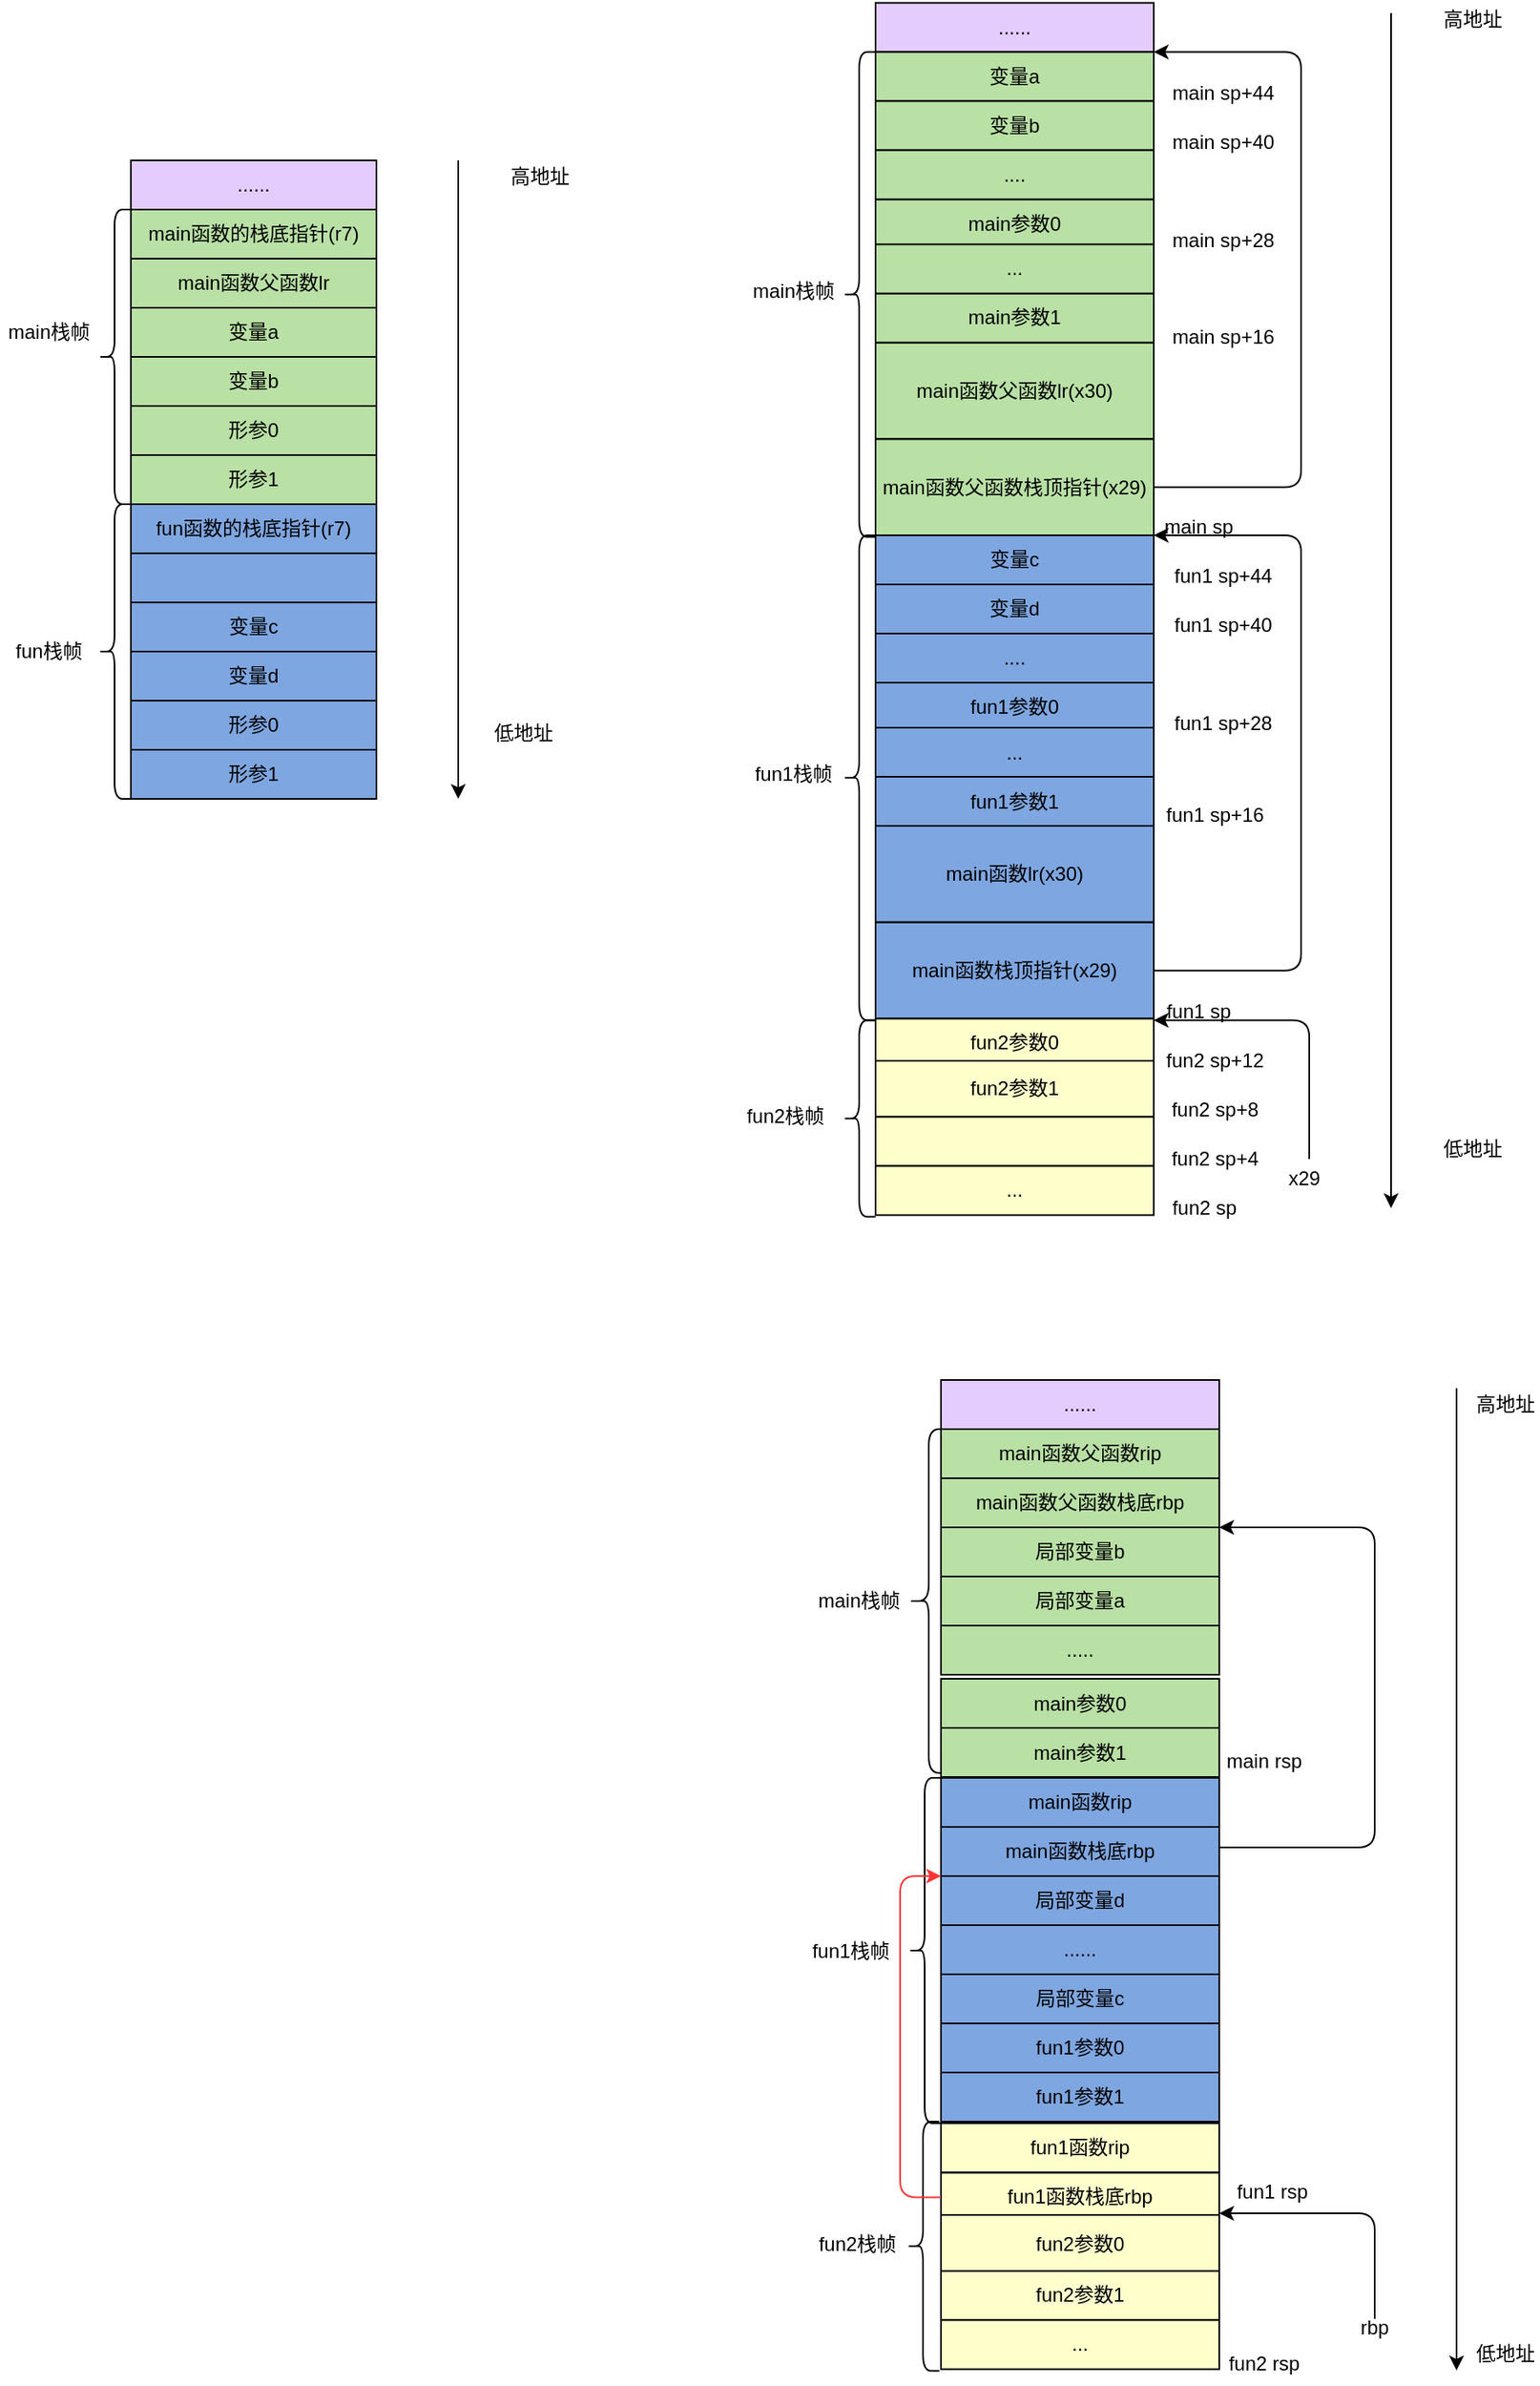 <mxfile version="14.7.8" type="github">
  <diagram id="mjatXQhWCeuVbCF4igxy" name="Page-1">
    <mxGraphModel dx="1185" dy="635" grid="1" gridSize="10" guides="1" tooltips="1" connect="1" arrows="1" fold="1" page="1" pageScale="1" pageWidth="827" pageHeight="1169" math="0" shadow="0">
      <root>
        <mxCell id="0" />
        <mxCell id="1" parent="0" />
        <mxCell id="XEsbzcuqn403GBl8sRR0-1" value="main函数的栈底指针(r7)" style="rounded=0;whiteSpace=wrap;html=1;fillColor=#B9E0A5;" parent="1" vertex="1">
          <mxGeometry x="250" y="200" width="150" height="30" as="geometry" />
        </mxCell>
        <mxCell id="XEsbzcuqn403GBl8sRR0-8" value="......" style="rounded=0;whiteSpace=wrap;html=1;fillColor=#E5CCFF;" parent="1" vertex="1">
          <mxGeometry x="250" y="170" width="150" height="30" as="geometry" />
        </mxCell>
        <mxCell id="XEsbzcuqn403GBl8sRR0-11" value="main函数父函数lr" style="rounded=0;whiteSpace=wrap;html=1;fillColor=#B9E0A5;" parent="1" vertex="1">
          <mxGeometry x="250" y="230" width="150" height="30" as="geometry" />
        </mxCell>
        <mxCell id="XEsbzcuqn403GBl8sRR0-12" value="变量a" style="rounded=0;whiteSpace=wrap;html=1;fillColor=#B9E0A5;" parent="1" vertex="1">
          <mxGeometry x="250" y="260" width="150" height="30" as="geometry" />
        </mxCell>
        <mxCell id="XEsbzcuqn403GBl8sRR0-13" value="变量b" style="rounded=0;whiteSpace=wrap;html=1;fillColor=#B9E0A5;" parent="1" vertex="1">
          <mxGeometry x="250" y="290" width="150" height="30" as="geometry" />
        </mxCell>
        <mxCell id="XEsbzcuqn403GBl8sRR0-14" value="形参0" style="rounded=0;whiteSpace=wrap;html=1;fillColor=#B9E0A5;" parent="1" vertex="1">
          <mxGeometry x="250" y="320" width="150" height="30" as="geometry" />
        </mxCell>
        <mxCell id="XEsbzcuqn403GBl8sRR0-15" value="形参1" style="rounded=0;whiteSpace=wrap;html=1;fillColor=#B9E0A5;" parent="1" vertex="1">
          <mxGeometry x="250" y="350" width="150" height="30" as="geometry" />
        </mxCell>
        <mxCell id="XEsbzcuqn403GBl8sRR0-16" value="变量c" style="rounded=0;whiteSpace=wrap;html=1;fillColor=#7EA6E0;" parent="1" vertex="1">
          <mxGeometry x="250" y="440" width="150" height="30" as="geometry" />
        </mxCell>
        <mxCell id="XEsbzcuqn403GBl8sRR0-18" value="fun函数的栈底指针(r7)" style="rounded=0;whiteSpace=wrap;html=1;fillColor=#7EA6E0;" parent="1" vertex="1">
          <mxGeometry x="250" y="380" width="150" height="30" as="geometry" />
        </mxCell>
        <mxCell id="XEsbzcuqn403GBl8sRR0-19" value="变量d" style="rounded=0;whiteSpace=wrap;html=1;fillColor=#7EA6E0;" parent="1" vertex="1">
          <mxGeometry x="250" y="470" width="150" height="30" as="geometry" />
        </mxCell>
        <mxCell id="XEsbzcuqn403GBl8sRR0-20" value="形参0" style="rounded=0;whiteSpace=wrap;html=1;fillColor=#7EA6E0;" parent="1" vertex="1">
          <mxGeometry x="250" y="500" width="150" height="30" as="geometry" />
        </mxCell>
        <mxCell id="XEsbzcuqn403GBl8sRR0-21" value="形参1" style="rounded=0;whiteSpace=wrap;html=1;fillColor=#7EA6E0;" parent="1" vertex="1">
          <mxGeometry x="250" y="530" width="150" height="30" as="geometry" />
        </mxCell>
        <mxCell id="XEsbzcuqn403GBl8sRR0-24" value="" style="endArrow=classic;html=1;" parent="1" edge="1">
          <mxGeometry width="50" height="50" relative="1" as="geometry">
            <mxPoint x="450" y="170" as="sourcePoint" />
            <mxPoint x="450" y="560" as="targetPoint" />
          </mxGeometry>
        </mxCell>
        <mxCell id="XEsbzcuqn403GBl8sRR0-25" value="高地址" style="text;html=1;strokeColor=none;fillColor=none;align=center;verticalAlign=middle;whiteSpace=wrap;rounded=0;" parent="1" vertex="1">
          <mxGeometry x="480" y="170" width="40" height="20" as="geometry" />
        </mxCell>
        <mxCell id="XEsbzcuqn403GBl8sRR0-26" value="低地址" style="text;html=1;strokeColor=none;fillColor=none;align=center;verticalAlign=middle;whiteSpace=wrap;rounded=0;" parent="1" vertex="1">
          <mxGeometry x="470" y="510" width="40" height="20" as="geometry" />
        </mxCell>
        <mxCell id="XEsbzcuqn403GBl8sRR0-27" value="" style="rounded=0;whiteSpace=wrap;html=1;fillColor=#7EA6E0;" parent="1" vertex="1">
          <mxGeometry x="250" y="410" width="150" height="30" as="geometry" />
        </mxCell>
        <mxCell id="XEsbzcuqn403GBl8sRR0-30" value="main栈帧" style="text;html=1;strokeColor=none;fillColor=none;align=center;verticalAlign=middle;whiteSpace=wrap;rounded=0;" parent="1" vertex="1">
          <mxGeometry x="170" y="265" width="60" height="20" as="geometry" />
        </mxCell>
        <mxCell id="XEsbzcuqn403GBl8sRR0-31" value="fun栈帧" style="text;html=1;strokeColor=none;fillColor=none;align=center;verticalAlign=middle;whiteSpace=wrap;rounded=0;" parent="1" vertex="1">
          <mxGeometry x="170" y="460" width="60" height="20" as="geometry" />
        </mxCell>
        <mxCell id="XEsbzcuqn403GBl8sRR0-33" value="" style="shape=curlyBracket;whiteSpace=wrap;html=1;rounded=1;fillColor=#7EA6E0;" parent="1" vertex="1">
          <mxGeometry x="230" y="200" width="20" height="180" as="geometry" />
        </mxCell>
        <mxCell id="XEsbzcuqn403GBl8sRR0-35" value="" style="shape=curlyBracket;whiteSpace=wrap;html=1;rounded=1;fillColor=#7EA6E0;" parent="1" vertex="1">
          <mxGeometry x="230" y="380" width="20" height="180" as="geometry" />
        </mxCell>
        <mxCell id="XEsbzcuqn403GBl8sRR0-38" value="......" style="rounded=0;whiteSpace=wrap;html=1;fillColor=#E5CCFF;" parent="1" vertex="1">
          <mxGeometry x="705" y="73.75" width="170" height="30" as="geometry" />
        </mxCell>
        <mxCell id="XEsbzcuqn403GBl8sRR0-41" value="main参数0" style="rounded=0;whiteSpace=wrap;html=1;fillColor=#B9E0A5;" parent="1" vertex="1">
          <mxGeometry x="705" y="193.75" width="170" height="30" as="geometry" />
        </mxCell>
        <mxCell id="XEsbzcuqn403GBl8sRR0-42" value="&lt;span&gt;main函数父函数lr(x30)&lt;/span&gt;" style="rounded=0;whiteSpace=wrap;html=1;fillColor=#B9E0A5;" parent="1" vertex="1">
          <mxGeometry x="705" y="281.25" width="170" height="58.75" as="geometry" />
        </mxCell>
        <mxCell id="XEsbzcuqn403GBl8sRR0-43" value="main函数父函数栈顶指针(x29)" style="rounded=0;whiteSpace=wrap;html=1;fillColor=#B9E0A5;" parent="1" vertex="1">
          <mxGeometry x="705" y="340.25" width="170" height="58.75" as="geometry" />
        </mxCell>
        <mxCell id="XEsbzcuqn403GBl8sRR0-49" value="" style="endArrow=classic;html=1;" parent="1" edge="1">
          <mxGeometry width="50" height="50" relative="1" as="geometry">
            <mxPoint x="1020" y="80" as="sourcePoint" />
            <mxPoint x="1020" y="810" as="targetPoint" />
          </mxGeometry>
        </mxCell>
        <mxCell id="XEsbzcuqn403GBl8sRR0-50" value="高地址" style="text;html=1;strokeColor=none;fillColor=none;align=center;verticalAlign=middle;whiteSpace=wrap;rounded=0;" parent="1" vertex="1">
          <mxGeometry x="1050" y="73.75" width="40" height="20" as="geometry" />
        </mxCell>
        <mxCell id="XEsbzcuqn403GBl8sRR0-51" value="低地址" style="text;html=1;strokeColor=none;fillColor=none;align=center;verticalAlign=middle;whiteSpace=wrap;rounded=0;" parent="1" vertex="1">
          <mxGeometry x="1050" y="764.25" width="40" height="20" as="geometry" />
        </mxCell>
        <mxCell id="XEsbzcuqn403GBl8sRR0-53" value="main栈帧" style="text;html=1;strokeColor=none;fillColor=none;align=center;verticalAlign=middle;whiteSpace=wrap;rounded=0;" parent="1" vertex="1">
          <mxGeometry x="625" y="240" width="60" height="20" as="geometry" />
        </mxCell>
        <mxCell id="XEsbzcuqn403GBl8sRR0-55" value="" style="shape=curlyBracket;whiteSpace=wrap;html=1;rounded=1;fillColor=#7EA6E0;" parent="1" vertex="1">
          <mxGeometry x="685" y="103.75" width="20" height="296.25" as="geometry" />
        </mxCell>
        <mxCell id="XEsbzcuqn403GBl8sRR0-57" value="main sp" style="text;html=1;strokeColor=none;fillColor=none;align=center;verticalAlign=middle;whiteSpace=wrap;rounded=0;" parent="1" vertex="1">
          <mxGeometry x="875" y="384" width="55" height="20" as="geometry" />
        </mxCell>
        <mxCell id="XEsbzcuqn403GBl8sRR0-59" value="main sp+28" style="text;html=1;strokeColor=none;fillColor=none;align=center;verticalAlign=middle;whiteSpace=wrap;rounded=0;" parent="1" vertex="1">
          <mxGeometry x="885" y="208.75" width="65" height="20" as="geometry" />
        </mxCell>
        <mxCell id="XEsbzcuqn403GBl8sRR0-60" value="main参数1" style="rounded=0;whiteSpace=wrap;html=1;fillColor=#B9E0A5;" parent="1" vertex="1">
          <mxGeometry x="705" y="251.25" width="170" height="30" as="geometry" />
        </mxCell>
        <mxCell id="XEsbzcuqn403GBl8sRR0-61" value="main sp+16" style="text;html=1;strokeColor=none;fillColor=none;align=center;verticalAlign=middle;whiteSpace=wrap;rounded=0;" parent="1" vertex="1">
          <mxGeometry x="885" y="266.25" width="65" height="23.75" as="geometry" />
        </mxCell>
        <mxCell id="XEsbzcuqn403GBl8sRR0-62" value="..." style="rounded=0;whiteSpace=wrap;html=1;fillColor=#B9E0A5;" parent="1" vertex="1">
          <mxGeometry x="705" y="221.25" width="170" height="30" as="geometry" />
        </mxCell>
        <mxCell id="XEsbzcuqn403GBl8sRR0-63" value="变量a" style="rounded=0;whiteSpace=wrap;html=1;fillColor=#B9E0A5;" parent="1" vertex="1">
          <mxGeometry x="705" y="103.75" width="170" height="30" as="geometry" />
        </mxCell>
        <mxCell id="XEsbzcuqn403GBl8sRR0-64" value="main sp+44" style="text;html=1;strokeColor=none;fillColor=none;align=center;verticalAlign=middle;whiteSpace=wrap;rounded=0;" parent="1" vertex="1">
          <mxGeometry x="885" y="118.75" width="65" height="20" as="geometry" />
        </mxCell>
        <mxCell id="XEsbzcuqn403GBl8sRR0-65" value="变量b" style="rounded=0;whiteSpace=wrap;html=1;fillColor=#B9E0A5;" parent="1" vertex="1">
          <mxGeometry x="705" y="133.75" width="170" height="30" as="geometry" />
        </mxCell>
        <mxCell id="XEsbzcuqn403GBl8sRR0-66" value="main sp+40" style="text;html=1;strokeColor=none;fillColor=none;align=center;verticalAlign=middle;whiteSpace=wrap;rounded=0;" parent="1" vertex="1">
          <mxGeometry x="885" y="148.75" width="65" height="20" as="geometry" />
        </mxCell>
        <mxCell id="XEsbzcuqn403GBl8sRR0-67" value="...." style="rounded=0;whiteSpace=wrap;html=1;fillColor=#B9E0A5;" parent="1" vertex="1">
          <mxGeometry x="705" y="163.75" width="170" height="30" as="geometry" />
        </mxCell>
        <mxCell id="XEsbzcuqn403GBl8sRR0-68" value="" style="edgeStyle=elbowEdgeStyle;elbow=horizontal;endArrow=classic;html=1;entryX=1;entryY=0;entryDx=0;entryDy=0;exitX=1;exitY=0.5;exitDx=0;exitDy=0;" parent="1" source="XEsbzcuqn403GBl8sRR0-43" target="XEsbzcuqn403GBl8sRR0-63" edge="1">
          <mxGeometry width="50" height="50" relative="1" as="geometry">
            <mxPoint x="875" y="321.25" as="sourcePoint" />
            <mxPoint x="995" y="111.25" as="targetPoint" />
            <Array as="points">
              <mxPoint x="965" y="221.25" />
            </Array>
          </mxGeometry>
        </mxCell>
        <mxCell id="XEsbzcuqn403GBl8sRR0-71" value="fun1参数0" style="rounded=0;whiteSpace=wrap;html=1;fillColor=#7EA6E0;" parent="1" vertex="1">
          <mxGeometry x="705" y="489" width="170" height="30" as="geometry" />
        </mxCell>
        <mxCell id="XEsbzcuqn403GBl8sRR0-72" value="&lt;span&gt;main函数lr(x30)&lt;/span&gt;" style="rounded=0;whiteSpace=wrap;html=1;fillColor=#7EA6E0;" parent="1" vertex="1">
          <mxGeometry x="705" y="576.5" width="170" height="58.75" as="geometry" />
        </mxCell>
        <mxCell id="XEsbzcuqn403GBl8sRR0-73" value="main函数栈顶指针(x29)" style="rounded=0;whiteSpace=wrap;html=1;fillColor=#7EA6E0;" parent="1" vertex="1">
          <mxGeometry x="705" y="635.5" width="170" height="58.75" as="geometry" />
        </mxCell>
        <mxCell id="XEsbzcuqn403GBl8sRR0-74" value="fun1栈帧" style="text;html=1;strokeColor=none;fillColor=none;align=center;verticalAlign=middle;whiteSpace=wrap;rounded=0;" parent="1" vertex="1">
          <mxGeometry x="625" y="535.25" width="60" height="20" as="geometry" />
        </mxCell>
        <mxCell id="XEsbzcuqn403GBl8sRR0-75" value="" style="shape=curlyBracket;whiteSpace=wrap;html=1;rounded=1;fillColor=#7EA6E0;" parent="1" vertex="1">
          <mxGeometry x="685" y="399" width="20" height="296.25" as="geometry" />
        </mxCell>
        <mxCell id="XEsbzcuqn403GBl8sRR0-76" value="fun1 sp" style="text;html=1;strokeColor=none;fillColor=none;align=center;verticalAlign=middle;whiteSpace=wrap;rounded=0;" parent="1" vertex="1">
          <mxGeometry x="875" y="680.25" width="55" height="20" as="geometry" />
        </mxCell>
        <mxCell id="XEsbzcuqn403GBl8sRR0-77" value="fun1 sp+28" style="text;html=1;strokeColor=none;fillColor=none;align=center;verticalAlign=middle;whiteSpace=wrap;rounded=0;" parent="1" vertex="1">
          <mxGeometry x="885" y="504" width="65" height="20" as="geometry" />
        </mxCell>
        <mxCell id="XEsbzcuqn403GBl8sRR0-78" value="fun1参数1" style="rounded=0;whiteSpace=wrap;html=1;fillColor=#7EA6E0;" parent="1" vertex="1">
          <mxGeometry x="705" y="546.5" width="170" height="30" as="geometry" />
        </mxCell>
        <mxCell id="XEsbzcuqn403GBl8sRR0-79" value="fun1 sp+16" style="text;html=1;strokeColor=none;fillColor=none;align=center;verticalAlign=middle;whiteSpace=wrap;rounded=0;" parent="1" vertex="1">
          <mxGeometry x="875" y="560" width="75" height="20" as="geometry" />
        </mxCell>
        <mxCell id="XEsbzcuqn403GBl8sRR0-80" value="..." style="rounded=0;whiteSpace=wrap;html=1;fillColor=#7EA6E0;" parent="1" vertex="1">
          <mxGeometry x="705" y="516.5" width="170" height="30" as="geometry" />
        </mxCell>
        <mxCell id="XEsbzcuqn403GBl8sRR0-81" value="变量c" style="rounded=0;whiteSpace=wrap;html=1;fillColor=#7EA6E0;" parent="1" vertex="1">
          <mxGeometry x="705" y="399" width="170" height="30" as="geometry" />
        </mxCell>
        <mxCell id="XEsbzcuqn403GBl8sRR0-82" value="fun1 sp+44" style="text;html=1;strokeColor=none;fillColor=none;align=center;verticalAlign=middle;whiteSpace=wrap;rounded=0;" parent="1" vertex="1">
          <mxGeometry x="885" y="414" width="65" height="20" as="geometry" />
        </mxCell>
        <mxCell id="XEsbzcuqn403GBl8sRR0-83" value="变量d" style="rounded=0;whiteSpace=wrap;html=1;fillColor=#7EA6E0;" parent="1" vertex="1">
          <mxGeometry x="705" y="429" width="170" height="30" as="geometry" />
        </mxCell>
        <mxCell id="XEsbzcuqn403GBl8sRR0-84" value="fun1 sp+40" style="text;html=1;strokeColor=none;fillColor=none;align=center;verticalAlign=middle;whiteSpace=wrap;rounded=0;" parent="1" vertex="1">
          <mxGeometry x="885" y="444" width="65" height="20" as="geometry" />
        </mxCell>
        <mxCell id="XEsbzcuqn403GBl8sRR0-85" value="...." style="rounded=0;whiteSpace=wrap;html=1;fillColor=#7EA6E0;" parent="1" vertex="1">
          <mxGeometry x="705" y="459" width="170" height="30" as="geometry" />
        </mxCell>
        <mxCell id="XEsbzcuqn403GBl8sRR0-86" value="" style="edgeStyle=elbowEdgeStyle;elbow=horizontal;endArrow=classic;html=1;entryX=1;entryY=0;entryDx=0;entryDy=0;exitX=1;exitY=0.5;exitDx=0;exitDy=0;" parent="1" source="XEsbzcuqn403GBl8sRR0-73" target="XEsbzcuqn403GBl8sRR0-81" edge="1">
          <mxGeometry width="50" height="50" relative="1" as="geometry">
            <mxPoint x="875" y="616.5" as="sourcePoint" />
            <mxPoint x="995" y="406.5" as="targetPoint" />
            <Array as="points">
              <mxPoint x="965" y="516.5" />
            </Array>
          </mxGeometry>
        </mxCell>
        <mxCell id="XEsbzcuqn403GBl8sRR0-92" value="fun2参数0" style="rounded=0;whiteSpace=wrap;html=1;fillColor=#FFFFCC;" parent="1" vertex="1">
          <mxGeometry x="705" y="694.25" width="170" height="30" as="geometry" />
        </mxCell>
        <mxCell id="XEsbzcuqn403GBl8sRR0-93" value="fun2参数1" style="rounded=0;whiteSpace=wrap;html=1;fillColor=#FFFFCC;" parent="1" vertex="1">
          <mxGeometry x="705" y="720" width="170" height="34.25" as="geometry" />
        </mxCell>
        <mxCell id="XEsbzcuqn403GBl8sRR0-94" value="" style="rounded=0;whiteSpace=wrap;html=1;fillColor=#FFFFCC;" parent="1" vertex="1">
          <mxGeometry x="705" y="754.25" width="170" height="30" as="geometry" />
        </mxCell>
        <mxCell id="XEsbzcuqn403GBl8sRR0-97" value="..." style="rounded=0;whiteSpace=wrap;html=1;fillColor=#FFFFCC;" parent="1" vertex="1">
          <mxGeometry x="705" y="784.25" width="170" height="30" as="geometry" />
        </mxCell>
        <mxCell id="XEsbzcuqn403GBl8sRR0-100" value="fun2 sp+12" style="text;html=1;strokeColor=none;fillColor=none;align=center;verticalAlign=middle;whiteSpace=wrap;rounded=0;" parent="1" vertex="1">
          <mxGeometry x="875" y="710" width="75" height="20" as="geometry" />
        </mxCell>
        <mxCell id="XEsbzcuqn403GBl8sRR0-101" value="fun2 sp+8" style="text;html=1;strokeColor=none;fillColor=none;align=center;verticalAlign=middle;whiteSpace=wrap;rounded=0;" parent="1" vertex="1">
          <mxGeometry x="875" y="740" width="75" height="20" as="geometry" />
        </mxCell>
        <mxCell id="XEsbzcuqn403GBl8sRR0-102" value="fun2 sp+4" style="text;html=1;strokeColor=none;fillColor=none;align=center;verticalAlign=middle;whiteSpace=wrap;rounded=0;" parent="1" vertex="1">
          <mxGeometry x="875" y="770" width="75" height="20" as="geometry" />
        </mxCell>
        <mxCell id="XEsbzcuqn403GBl8sRR0-103" value="fun2 sp" style="text;html=1;strokeColor=none;fillColor=none;align=center;verticalAlign=middle;whiteSpace=wrap;rounded=0;" parent="1" vertex="1">
          <mxGeometry x="876" y="800" width="60" height="20" as="geometry" />
        </mxCell>
        <mxCell id="XEsbzcuqn403GBl8sRR0-105" value="" style="shape=curlyBracket;whiteSpace=wrap;html=1;rounded=1;fillColor=#FFFFCC;" parent="1" vertex="1">
          <mxGeometry x="685" y="695.25" width="20" height="120" as="geometry" />
        </mxCell>
        <mxCell id="XEsbzcuqn403GBl8sRR0-106" value="fun2栈帧" style="text;html=1;strokeColor=none;fillColor=none;align=center;verticalAlign=middle;whiteSpace=wrap;rounded=0;" parent="1" vertex="1">
          <mxGeometry x="620" y="744.25" width="60" height="20" as="geometry" />
        </mxCell>
        <mxCell id="XEsbzcuqn403GBl8sRR0-107" value="" style="edgeStyle=elbowEdgeStyle;elbow=horizontal;endArrow=classic;html=1;entryX=0;entryY=0.75;entryDx=0;entryDy=0;" parent="1" target="XEsbzcuqn403GBl8sRR0-76" edge="1">
          <mxGeometry width="50" height="50" relative="1" as="geometry">
            <mxPoint x="970" y="780" as="sourcePoint" />
            <mxPoint x="960" y="690" as="targetPoint" />
            <Array as="points">
              <mxPoint x="970" y="730" />
            </Array>
          </mxGeometry>
        </mxCell>
        <mxCell id="XEsbzcuqn403GBl8sRR0-108" value="x29" style="text;html=1;strokeColor=none;fillColor=none;align=center;verticalAlign=middle;whiteSpace=wrap;rounded=0;" parent="1" vertex="1">
          <mxGeometry x="937" y="782.25" width="60" height="20" as="geometry" />
        </mxCell>
        <mxCell id="XEsbzcuqn403GBl8sRR0-110" value="......" style="rounded=0;whiteSpace=wrap;html=1;fillColor=#E5CCFF;" parent="1" vertex="1">
          <mxGeometry x="745" y="915" width="170" height="30" as="geometry" />
        </mxCell>
        <mxCell id="XEsbzcuqn403GBl8sRR0-111" value="局部变量a" style="rounded=0;whiteSpace=wrap;html=1;fillColor=#B9E0A5;" parent="1" vertex="1">
          <mxGeometry x="745" y="1035" width="170" height="30" as="geometry" />
        </mxCell>
        <mxCell id="XEsbzcuqn403GBl8sRR0-114" value="" style="endArrow=classic;html=1;" parent="1" edge="1">
          <mxGeometry width="50" height="50" relative="1" as="geometry">
            <mxPoint x="1060" y="920" as="sourcePoint" />
            <mxPoint x="1060" y="1520" as="targetPoint" />
          </mxGeometry>
        </mxCell>
        <mxCell id="XEsbzcuqn403GBl8sRR0-115" value="高地址" style="text;html=1;strokeColor=none;fillColor=none;align=center;verticalAlign=middle;whiteSpace=wrap;rounded=0;" parent="1" vertex="1">
          <mxGeometry x="1070" y="920" width="40" height="20" as="geometry" />
        </mxCell>
        <mxCell id="XEsbzcuqn403GBl8sRR0-117" value="main栈帧" style="text;html=1;strokeColor=none;fillColor=none;align=center;verticalAlign=middle;whiteSpace=wrap;rounded=0;" parent="1" vertex="1">
          <mxGeometry x="665" y="1040" width="60" height="20" as="geometry" />
        </mxCell>
        <mxCell id="XEsbzcuqn403GBl8sRR0-118" value="" style="shape=curlyBracket;whiteSpace=wrap;html=1;rounded=1;fillColor=#7EA6E0;" parent="1" vertex="1">
          <mxGeometry x="725" y="945" width="25" height="210" as="geometry" />
        </mxCell>
        <mxCell id="XEsbzcuqn403GBl8sRR0-121" value="main参数1" style="rounded=0;whiteSpace=wrap;html=1;fillColor=#B9E0A5;" parent="1" vertex="1">
          <mxGeometry x="745" y="1127.5" width="170" height="30" as="geometry" />
        </mxCell>
        <mxCell id="XEsbzcuqn403GBl8sRR0-122" value="main rsp" style="text;html=1;strokeColor=none;fillColor=none;align=center;verticalAlign=middle;whiteSpace=wrap;rounded=0;" parent="1" vertex="1">
          <mxGeometry x="910" y="1136.25" width="65" height="23.75" as="geometry" />
        </mxCell>
        <mxCell id="XEsbzcuqn403GBl8sRR0-123" value="main参数0" style="rounded=0;whiteSpace=wrap;html=1;fillColor=#B9E0A5;" parent="1" vertex="1">
          <mxGeometry x="745" y="1097.5" width="170" height="30" as="geometry" />
        </mxCell>
        <mxCell id="XEsbzcuqn403GBl8sRR0-124" value="main函数父函数栈底rbp" style="rounded=0;whiteSpace=wrap;html=1;fillColor=#B9E0A5;" parent="1" vertex="1">
          <mxGeometry x="745" y="975" width="170" height="30" as="geometry" />
        </mxCell>
        <mxCell id="XEsbzcuqn403GBl8sRR0-128" value="局部变量b" style="rounded=0;whiteSpace=wrap;html=1;fillColor=#B9E0A5;" parent="1" vertex="1">
          <mxGeometry x="745" y="1005" width="170" height="30" as="geometry" />
        </mxCell>
        <mxCell id="XEsbzcuqn403GBl8sRR0-161" value="局部变量c" style="rounded=0;whiteSpace=wrap;html=1;fillColor=#7EA6E0;" parent="1" vertex="1">
          <mxGeometry x="745" y="1278" width="170" height="30" as="geometry" />
        </mxCell>
        <mxCell id="XEsbzcuqn403GBl8sRR0-164" value="main函数栈底rbp" style="rounded=0;whiteSpace=wrap;html=1;fillColor=#7EA6E0;" parent="1" vertex="1">
          <mxGeometry x="745" y="1188" width="170" height="30" as="geometry" />
        </mxCell>
        <mxCell id="XEsbzcuqn403GBl8sRR0-166" value="局部变量d" style="rounded=0;whiteSpace=wrap;html=1;fillColor=#7EA6E0;" parent="1" vertex="1">
          <mxGeometry x="745" y="1218" width="170" height="30" as="geometry" />
        </mxCell>
        <mxCell id="XEsbzcuqn403GBl8sRR0-167" value="fun1参数0" style="rounded=0;whiteSpace=wrap;html=1;fillColor=#7EA6E0;" parent="1" vertex="1">
          <mxGeometry x="745" y="1308" width="170" height="30" as="geometry" />
        </mxCell>
        <mxCell id="XEsbzcuqn403GBl8sRR0-168" value="fun1参数1" style="rounded=0;whiteSpace=wrap;html=1;fillColor=#7EA6E0;" parent="1" vertex="1">
          <mxGeometry x="745" y="1338" width="170" height="30" as="geometry" />
        </mxCell>
        <mxCell id="XEsbzcuqn403GBl8sRR0-169" value="fun1函数栈底rbp" style="rounded=0;whiteSpace=wrap;html=1;fillColor=#FFFFCC;" parent="1" vertex="1">
          <mxGeometry x="745" y="1399.25" width="170" height="30" as="geometry" />
        </mxCell>
        <mxCell id="XEsbzcuqn403GBl8sRR0-170" value="fun2参数0" style="rounded=0;whiteSpace=wrap;html=1;fillColor=#FFFFCC;" parent="1" vertex="1">
          <mxGeometry x="745" y="1425" width="170" height="36.75" as="geometry" />
        </mxCell>
        <mxCell id="XEsbzcuqn403GBl8sRR0-171" value="&lt;span&gt;fun2参数1&lt;/span&gt;" style="rounded=0;whiteSpace=wrap;html=1;fillColor=#FFFFCC;" parent="1" vertex="1">
          <mxGeometry x="745" y="1459.25" width="170" height="30" as="geometry" />
        </mxCell>
        <mxCell id="XEsbzcuqn403GBl8sRR0-172" value="..." style="rounded=0;whiteSpace=wrap;html=1;fillColor=#FFFFCC;" parent="1" vertex="1">
          <mxGeometry x="745" y="1489.25" width="170" height="30" as="geometry" />
        </mxCell>
        <mxCell id="XEsbzcuqn403GBl8sRR0-177" value="" style="shape=curlyBracket;whiteSpace=wrap;html=1;rounded=1;fillColor=#FFFFCC;" parent="1" vertex="1">
          <mxGeometry x="724" y="1368" width="20" height="152.25" as="geometry" />
        </mxCell>
        <mxCell id="XEsbzcuqn403GBl8sRR0-178" value="fun2栈帧" style="text;html=1;strokeColor=none;fillColor=none;align=center;verticalAlign=middle;whiteSpace=wrap;rounded=0;" parent="1" vertex="1">
          <mxGeometry x="664" y="1433.38" width="60" height="20" as="geometry" />
        </mxCell>
        <mxCell id="XEsbzcuqn403GBl8sRR0-179" value="" style="edgeStyle=elbowEdgeStyle;elbow=horizontal;endArrow=classic;html=1;" parent="1" edge="1">
          <mxGeometry width="50" height="50" relative="1" as="geometry">
            <mxPoint x="1010" y="1488.5" as="sourcePoint" />
            <mxPoint x="915" y="1424" as="targetPoint" />
            <Array as="points">
              <mxPoint x="1010" y="1438.5" />
            </Array>
          </mxGeometry>
        </mxCell>
        <mxCell id="XEsbzcuqn403GBl8sRR0-180" value="rbp" style="text;html=1;strokeColor=none;fillColor=none;align=center;verticalAlign=middle;whiteSpace=wrap;rounded=0;" parent="1" vertex="1">
          <mxGeometry x="980" y="1484" width="60" height="20" as="geometry" />
        </mxCell>
        <mxCell id="XEsbzcuqn403GBl8sRR0-181" value="" style="shape=curlyBracket;whiteSpace=wrap;html=1;rounded=1;fillColor=#FFFFCC;" parent="1" vertex="1">
          <mxGeometry x="725" y="1158" width="20" height="211" as="geometry" />
        </mxCell>
        <mxCell id="XEsbzcuqn403GBl8sRR0-182" value="fun1栈帧" style="text;html=1;strokeColor=none;fillColor=none;align=center;verticalAlign=middle;whiteSpace=wrap;rounded=0;" parent="1" vertex="1">
          <mxGeometry x="660" y="1253.5" width="60" height="20" as="geometry" />
        </mxCell>
        <mxCell id="XEsbzcuqn403GBl8sRR0-183" value="低地址" style="text;html=1;strokeColor=none;fillColor=none;align=center;verticalAlign=middle;whiteSpace=wrap;rounded=0;" parent="1" vertex="1">
          <mxGeometry x="1070" y="1500.25" width="40" height="20" as="geometry" />
        </mxCell>
        <mxCell id="XEsbzcuqn403GBl8sRR0-184" value="" style="edgeStyle=elbowEdgeStyle;elbow=horizontal;endArrow=classic;html=1;exitX=0;exitY=0.5;exitDx=0;exitDy=0;entryX=0;entryY=0;entryDx=0;entryDy=0;strokeColor=#FF3333;" parent="1" source="XEsbzcuqn403GBl8sRR0-169" target="XEsbzcuqn403GBl8sRR0-166" edge="1">
          <mxGeometry width="50" height="50" relative="1" as="geometry">
            <mxPoint x="970" y="1320.5" as="sourcePoint" />
            <mxPoint x="970" y="1260.5" as="targetPoint" />
            <Array as="points">
              <mxPoint x="720" y="1280.5" />
            </Array>
          </mxGeometry>
        </mxCell>
        <mxCell id="XEsbzcuqn403GBl8sRR0-185" value="" style="edgeStyle=elbowEdgeStyle;elbow=horizontal;endArrow=classic;html=1;exitX=1;exitY=0.417;exitDx=0;exitDy=0;entryX=1;entryY=1;entryDx=0;entryDy=0;exitPerimeter=0;" parent="1" source="XEsbzcuqn403GBl8sRR0-164" target="XEsbzcuqn403GBl8sRR0-124" edge="1">
          <mxGeometry width="50" height="50" relative="1" as="geometry">
            <mxPoint x="915" y="1166.25" as="sourcePoint" />
            <mxPoint x="915" y="1016.25" as="targetPoint" />
            <Array as="points">
              <mxPoint x="1010" y="1123.75" />
            </Array>
          </mxGeometry>
        </mxCell>
        <mxCell id="XEsbzcuqn403GBl8sRR0-186" value="fun1 rsp" style="text;html=1;strokeColor=none;fillColor=none;align=center;verticalAlign=middle;whiteSpace=wrap;rounded=0;" parent="1" vertex="1">
          <mxGeometry x="920" y="1399" width="55" height="23.75" as="geometry" />
        </mxCell>
        <mxCell id="XEsbzcuqn403GBl8sRR0-187" value="fun2 rsp" style="text;html=1;strokeColor=none;fillColor=none;align=center;verticalAlign=middle;whiteSpace=wrap;rounded=0;" parent="1" vertex="1">
          <mxGeometry x="910" y="1504" width="65" height="23.75" as="geometry" />
        </mxCell>
        <mxCell id="MS94n-y2rAahTA_zYVtS-1" value="main函数父函数rip" style="rounded=0;whiteSpace=wrap;html=1;fillColor=#B9E0A5;" vertex="1" parent="1">
          <mxGeometry x="745" y="945" width="170" height="30" as="geometry" />
        </mxCell>
        <mxCell id="MS94n-y2rAahTA_zYVtS-2" value="....." style="rounded=0;whiteSpace=wrap;html=1;fillColor=#B9E0A5;" vertex="1" parent="1">
          <mxGeometry x="745" y="1065" width="170" height="30" as="geometry" />
        </mxCell>
        <mxCell id="MS94n-y2rAahTA_zYVtS-3" value="main函数rip" style="rounded=0;whiteSpace=wrap;html=1;fillColor=#7EA6E0;" vertex="1" parent="1">
          <mxGeometry x="745" y="1158" width="170" height="30" as="geometry" />
        </mxCell>
        <mxCell id="MS94n-y2rAahTA_zYVtS-4" value="......" style="rounded=0;whiteSpace=wrap;html=1;fillColor=#7EA6E0;" vertex="1" parent="1">
          <mxGeometry x="745" y="1248" width="170" height="30" as="geometry" />
        </mxCell>
        <mxCell id="MS94n-y2rAahTA_zYVtS-7" value="fun1函数rip" style="rounded=0;whiteSpace=wrap;html=1;fillColor=#FFFFCC;" vertex="1" parent="1">
          <mxGeometry x="745" y="1369" width="170" height="30" as="geometry" />
        </mxCell>
      </root>
    </mxGraphModel>
  </diagram>
</mxfile>
